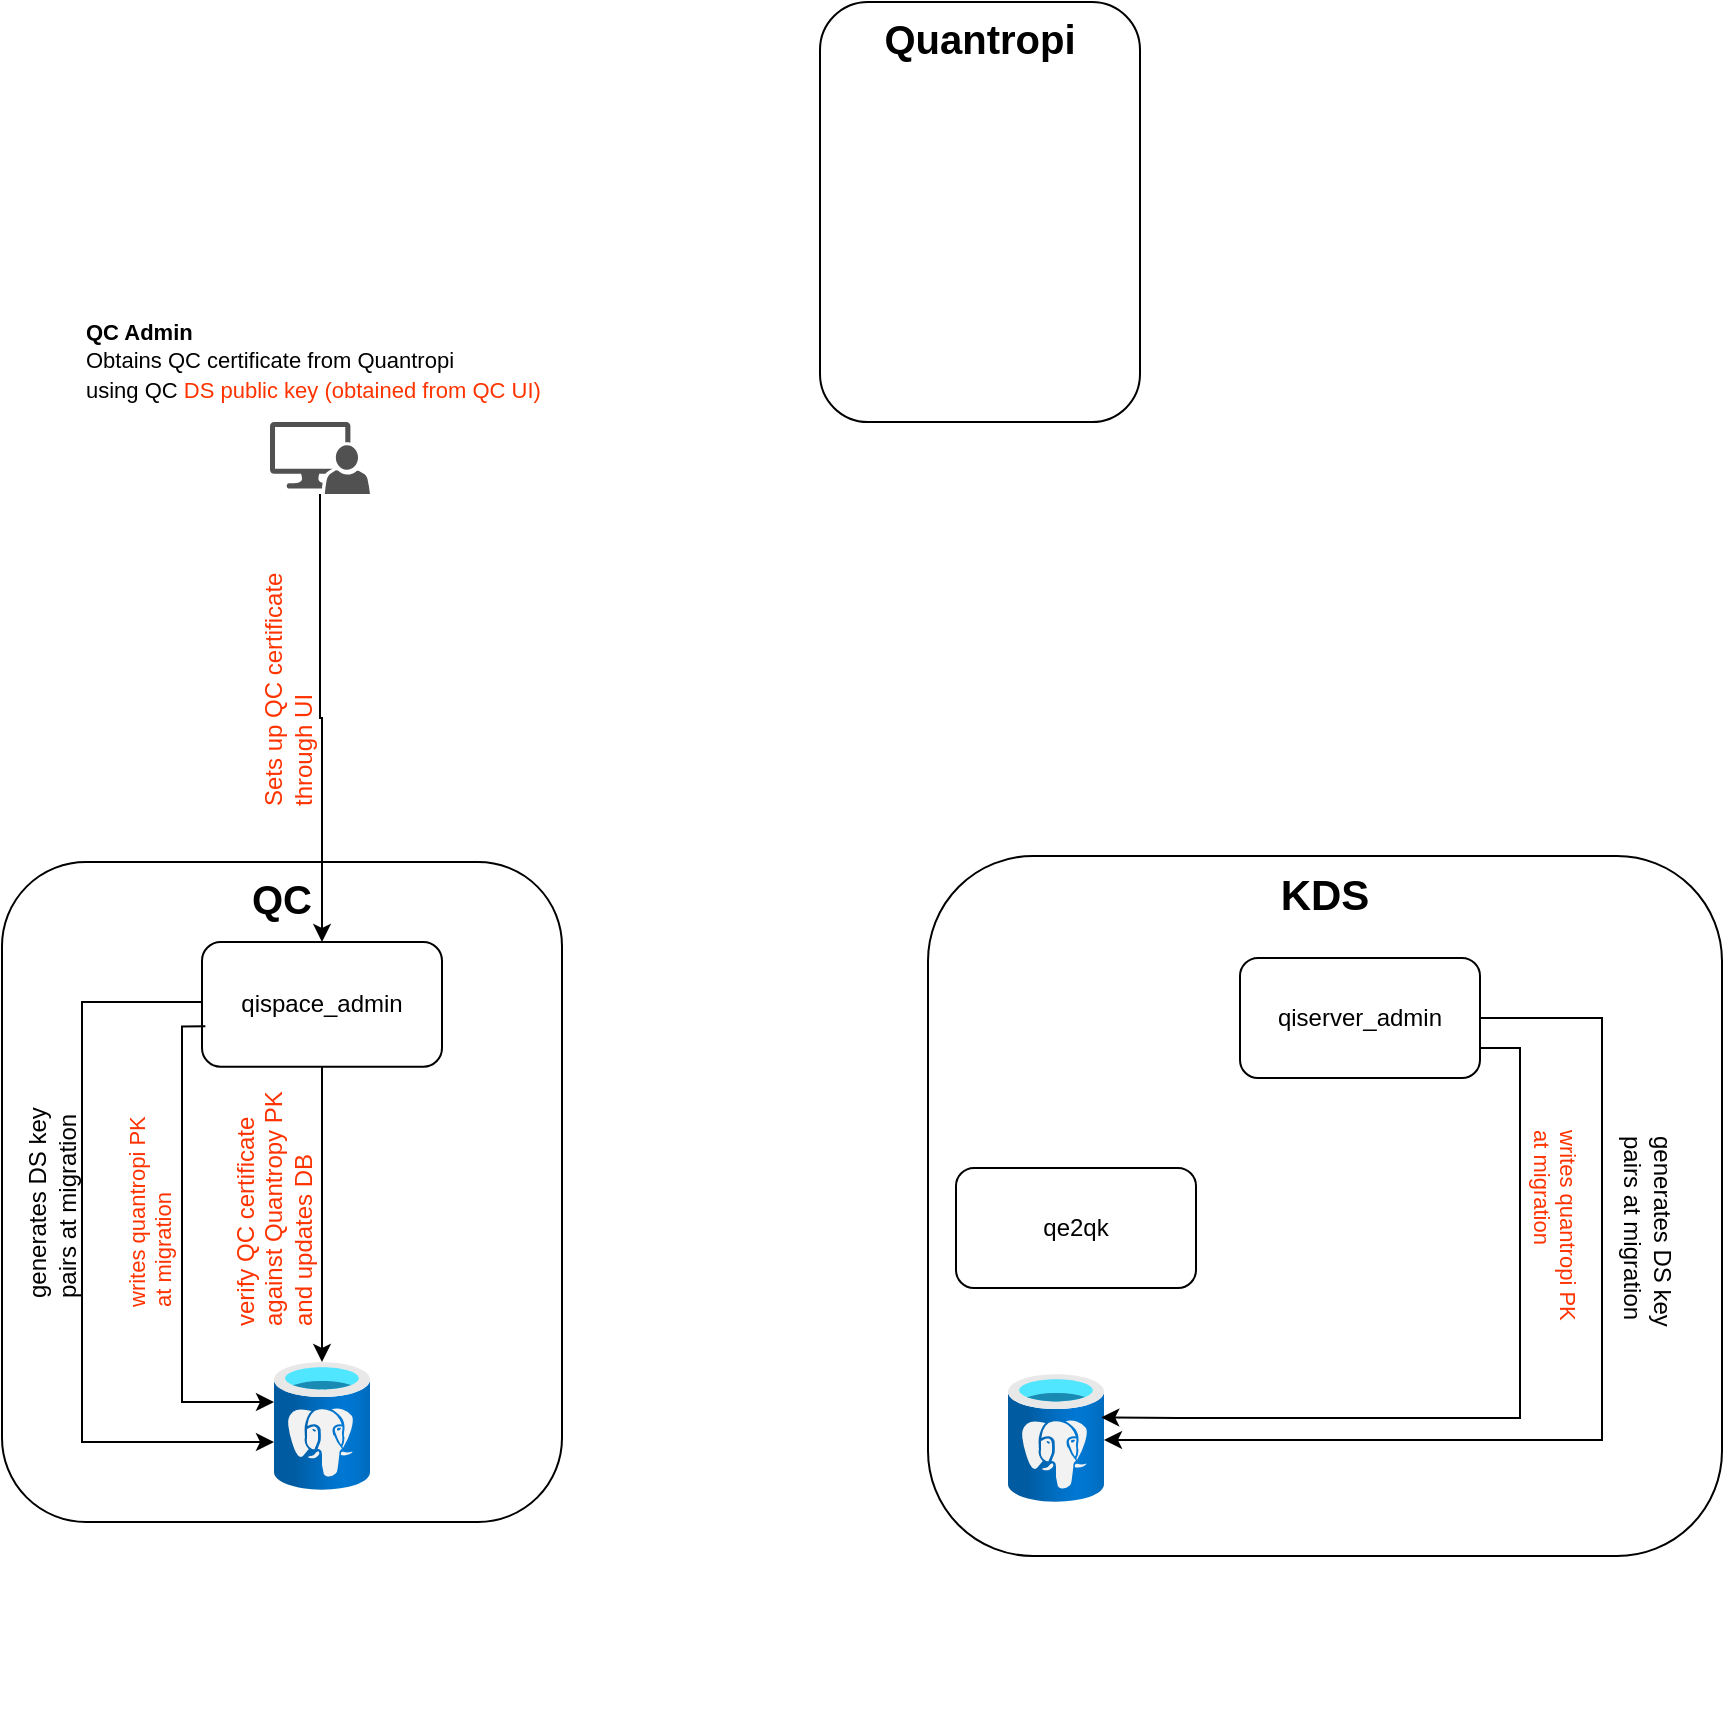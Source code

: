 <mxfile version="24.7.17">
  <diagram name="Page-1" id="JdUeqftF3ewd7vPqp3t6">
    <mxGraphModel dx="1522" dy="1190" grid="0" gridSize="10" guides="1" tooltips="1" connect="1" arrows="1" fold="1" page="1" pageScale="1" pageWidth="850" pageHeight="1100" math="0" shadow="0">
      <root>
        <mxCell id="0" />
        <mxCell id="1" parent="0" />
        <mxCell id="tTESNeV0Gu1LoBYlUzwr-9" value="" style="group" parent="1" vertex="1" connectable="0">
          <mxGeometry x="80" y="326" width="266" height="434" as="geometry" />
        </mxCell>
        <mxCell id="tTESNeV0Gu1LoBYlUzwr-5" value="&lt;b&gt;&lt;font style=&quot;font-size: 20px;&quot;&gt;QC&lt;/font&gt;&lt;/b&gt;" style="rounded=1;whiteSpace=wrap;html=1;align=center;verticalAlign=top;" parent="tTESNeV0Gu1LoBYlUzwr-9" vertex="1">
          <mxGeometry x="-79" y="104" width="280" height="330" as="geometry" />
        </mxCell>
        <mxCell id="tTESNeV0Gu1LoBYlUzwr-17" style="edgeStyle=orthogonalEdgeStyle;rounded=0;orthogonalLoop=1;jettySize=auto;html=1;exitX=0;exitY=0.5;exitDx=0;exitDy=0;" parent="tTESNeV0Gu1LoBYlUzwr-9" source="tTESNeV0Gu1LoBYlUzwr-1" target="tTESNeV0Gu1LoBYlUzwr-4" edge="1">
          <mxGeometry relative="1" as="geometry">
            <Array as="points">
              <mxPoint x="21" y="174" />
              <mxPoint x="-39" y="174" />
              <mxPoint x="-39" y="394" />
            </Array>
          </mxGeometry>
        </mxCell>
        <mxCell id="tTESNeV0Gu1LoBYlUzwr-1" value="qispace_admin" style="rounded=1;whiteSpace=wrap;html=1;" parent="tTESNeV0Gu1LoBYlUzwr-9" vertex="1">
          <mxGeometry x="21" y="144" width="120" height="62.38" as="geometry" />
        </mxCell>
        <mxCell id="tTESNeV0Gu1LoBYlUzwr-4" value="" style="image;aspect=fixed;html=1;points=[];align=center;fontSize=12;image=img/lib/azure2/databases/Azure_Database_PostgreSQL_Server.svg;" parent="tTESNeV0Gu1LoBYlUzwr-9" vertex="1">
          <mxGeometry x="57" y="353.997" width="48" height="64" as="geometry" />
        </mxCell>
        <mxCell id="tTESNeV0Gu1LoBYlUzwr-19" style="edgeStyle=orthogonalEdgeStyle;rounded=0;orthogonalLoop=1;jettySize=auto;html=1;exitX=0.014;exitY=0.676;exitDx=0;exitDy=0;exitPerimeter=0;fontColor=#FF3300;" parent="tTESNeV0Gu1LoBYlUzwr-9" source="tTESNeV0Gu1LoBYlUzwr-1" target="tTESNeV0Gu1LoBYlUzwr-4" edge="1">
          <mxGeometry relative="1" as="geometry">
            <mxPoint x="31" y="171" as="sourcePoint" />
            <mxPoint x="67" y="326" as="targetPoint" />
            <Array as="points">
              <mxPoint x="11" y="186" />
              <mxPoint x="11" y="374" />
            </Array>
          </mxGeometry>
        </mxCell>
        <mxCell id="tTESNeV0Gu1LoBYlUzwr-18" value="generates DS key pairs at migration" style="text;html=1;align=left;verticalAlign=middle;whiteSpace=wrap;rounded=0;rotation=-90;" parent="tTESNeV0Gu1LoBYlUzwr-9" vertex="1">
          <mxGeometry x="-109" y="254" width="110" height="30" as="geometry" />
        </mxCell>
        <mxCell id="tTESNeV0Gu1LoBYlUzwr-31" value="Sets up QC certificate through UI" style="text;html=1;align=left;verticalAlign=middle;whiteSpace=wrap;rounded=0;rotation=-90;fontColor=#FF3300;" parent="tTESNeV0Gu1LoBYlUzwr-9" vertex="1">
          <mxGeometry width="127" height="30" as="geometry" />
        </mxCell>
        <mxCell id="tTESNeV0Gu1LoBYlUzwr-32" style="edgeStyle=orthogonalEdgeStyle;rounded=0;orthogonalLoop=1;jettySize=auto;html=1;exitX=0.5;exitY=1;exitDx=0;exitDy=0;" parent="tTESNeV0Gu1LoBYlUzwr-9" source="tTESNeV0Gu1LoBYlUzwr-1" target="tTESNeV0Gu1LoBYlUzwr-4" edge="1">
          <mxGeometry relative="1" as="geometry">
            <mxPoint x="90" y="-70" as="sourcePoint" />
            <mxPoint x="91" y="154" as="targetPoint" />
          </mxGeometry>
        </mxCell>
        <mxCell id="tTESNeV0Gu1LoBYlUzwr-33" value="verify QC certificate against Quantropy PK and updates DB" style="text;html=1;align=left;verticalAlign=middle;whiteSpace=wrap;rounded=0;rotation=-90;fontColor=#FF3300;" parent="tTESNeV0Gu1LoBYlUzwr-9" vertex="1">
          <mxGeometry x="-7" y="252" width="127" height="46" as="geometry" />
        </mxCell>
        <mxCell id="tTESNeV0Gu1LoBYlUzwr-10" value="" style="group" parent="1" vertex="1" connectable="0">
          <mxGeometry x="464" y="427" width="397" height="430" as="geometry" />
        </mxCell>
        <mxCell id="tTESNeV0Gu1LoBYlUzwr-11" value="&lt;b&gt;&lt;font style=&quot;font-size: 21px;&quot;&gt;KDS&lt;/font&gt;&lt;/b&gt;" style="rounded=1;whiteSpace=wrap;html=1;align=center;verticalAlign=top;" parent="tTESNeV0Gu1LoBYlUzwr-10" vertex="1">
          <mxGeometry width="397" height="350" as="geometry" />
        </mxCell>
        <mxCell id="tTESNeV0Gu1LoBYlUzwr-12" value="qiserver_admin" style="rounded=1;whiteSpace=wrap;html=1;" parent="tTESNeV0Gu1LoBYlUzwr-10" vertex="1">
          <mxGeometry x="156" y="51" width="120" height="60" as="geometry" />
        </mxCell>
        <mxCell id="tTESNeV0Gu1LoBYlUzwr-13" value="" style="image;aspect=fixed;html=1;points=[];align=center;fontSize=12;image=img/lib/azure2/databases/Azure_Database_PostgreSQL_Server.svg;" parent="tTESNeV0Gu1LoBYlUzwr-10" vertex="1">
          <mxGeometry x="40" y="259" width="48" height="64" as="geometry" />
        </mxCell>
        <mxCell id="tTESNeV0Gu1LoBYlUzwr-14" value="qe2qk" style="rounded=1;whiteSpace=wrap;html=1;" parent="tTESNeV0Gu1LoBYlUzwr-10" vertex="1">
          <mxGeometry x="14" y="156" width="120" height="60" as="geometry" />
        </mxCell>
        <mxCell id="tTESNeV0Gu1LoBYlUzwr-35" style="edgeStyle=orthogonalEdgeStyle;rounded=0;orthogonalLoop=1;jettySize=auto;html=1;exitX=1;exitY=0.5;exitDx=0;exitDy=0;" parent="tTESNeV0Gu1LoBYlUzwr-10" source="tTESNeV0Gu1LoBYlUzwr-12" target="tTESNeV0Gu1LoBYlUzwr-13" edge="1">
          <mxGeometry relative="1" as="geometry">
            <mxPoint x="286" y="157" as="sourcePoint" />
            <mxPoint x="322" y="376" as="targetPoint" />
            <Array as="points">
              <mxPoint x="337" y="81" />
              <mxPoint x="337" y="292" />
            </Array>
          </mxGeometry>
        </mxCell>
        <mxCell id="tTESNeV0Gu1LoBYlUzwr-34" value="generates DS key pairs at migration" style="text;html=1;align=left;verticalAlign=middle;whiteSpace=wrap;rounded=0;rotation=90;" parent="tTESNeV0Gu1LoBYlUzwr-10" vertex="1">
          <mxGeometry x="305" y="178" width="110" height="30" as="geometry" />
        </mxCell>
        <mxCell id="tTESNeV0Gu1LoBYlUzwr-36" style="edgeStyle=orthogonalEdgeStyle;rounded=0;orthogonalLoop=1;jettySize=auto;html=1;exitX=1;exitY=0.75;exitDx=0;exitDy=0;entryX=0.971;entryY=0.339;entryDx=0;entryDy=0;entryPerimeter=0;" parent="tTESNeV0Gu1LoBYlUzwr-10" source="tTESNeV0Gu1LoBYlUzwr-12" target="tTESNeV0Gu1LoBYlUzwr-13" edge="1">
          <mxGeometry relative="1" as="geometry">
            <mxPoint x="286" y="91" as="sourcePoint" />
            <mxPoint x="108" y="302" as="targetPoint" />
            <Array as="points">
              <mxPoint x="296" y="96" />
              <mxPoint x="296" y="281" />
              <mxPoint x="125" y="281" />
            </Array>
          </mxGeometry>
        </mxCell>
        <mxCell id="tTESNeV0Gu1LoBYlUzwr-37" value="&lt;span style=&quot;font-size: 11px; text-wrap: nowrap; background-color: rgb(255, 255, 255);&quot;&gt;writes quantropi PK&lt;/span&gt;&lt;div style=&quot;font-size: 11px; text-wrap: nowrap;&quot;&gt;at migration&lt;/div&gt;" style="text;html=1;align=left;verticalAlign=middle;whiteSpace=wrap;rounded=0;rotation=90;fontColor=#FF3300;" parent="tTESNeV0Gu1LoBYlUzwr-10" vertex="1">
          <mxGeometry x="263" y="171" width="103" height="30" as="geometry" />
        </mxCell>
        <mxCell id="tTESNeV0Gu1LoBYlUzwr-16" value="&lt;b&gt;&lt;font style=&quot;font-size: 20px;&quot;&gt;Quantropi&lt;/font&gt;&lt;/b&gt;" style="rounded=1;whiteSpace=wrap;html=1;align=center;verticalAlign=top;" parent="1" vertex="1">
          <mxGeometry x="410" width="160" height="210" as="geometry" />
        </mxCell>
        <mxCell id="tTESNeV0Gu1LoBYlUzwr-24" style="edgeStyle=orthogonalEdgeStyle;rounded=0;orthogonalLoop=1;jettySize=auto;html=1;" parent="1" source="tTESNeV0Gu1LoBYlUzwr-23" target="tTESNeV0Gu1LoBYlUzwr-1" edge="1">
          <mxGeometry relative="1" as="geometry" />
        </mxCell>
        <mxCell id="tTESNeV0Gu1LoBYlUzwr-29" value="&lt;span style=&quot;font-size: 11px; text-wrap: nowrap; background-color: rgb(255, 255, 255);&quot;&gt;&lt;b&gt;QC Admin&lt;/b&gt;&lt;/span&gt;&lt;div style=&quot;&quot;&gt;&lt;span style=&quot;font-size: 11px; text-wrap: nowrap; background-color: rgb(255, 255, 255);&quot;&gt;Obtains QC certificate from Quantropi&lt;/span&gt;&lt;/div&gt;&lt;div style=&quot;&quot;&gt;&lt;span style=&quot;font-size: 11px; text-wrap: nowrap; background-color: rgb(255, 255, 255);&quot;&gt;using QC &lt;font color=&quot;#ff3300&quot;&gt;DS public key (obtained from QC UI)&lt;/font&gt;&lt;/span&gt;&lt;/div&gt;" style="text;html=1;align=left;verticalAlign=middle;whiteSpace=wrap;rounded=0;rotation=0;" parent="1" vertex="1">
          <mxGeometry x="41" y="153" width="238" height="51" as="geometry" />
        </mxCell>
        <mxCell id="tTESNeV0Gu1LoBYlUzwr-23" value="" style="sketch=0;pointerEvents=1;shadow=0;dashed=0;html=1;strokeColor=none;labelPosition=center;verticalLabelPosition=bottom;verticalAlign=top;align=center;fillColor=#515151;shape=mxgraph.mscae.system_center.admin_console" parent="1" vertex="1">
          <mxGeometry x="135" y="210" width="50" height="36" as="geometry" />
        </mxCell>
        <mxCell id="tTESNeV0Gu1LoBYlUzwr-21" value="&lt;span style=&quot;font-size: 11px; text-wrap: nowrap; background-color: rgb(255, 255, 255);&quot;&gt;writes quantropi PK&lt;/span&gt;&lt;div style=&quot;font-size: 11px; text-wrap: nowrap;&quot;&gt;at migration&lt;/div&gt;" style="text;html=1;align=left;verticalAlign=middle;whiteSpace=wrap;rounded=0;rotation=-90;fontColor=#FF3300;" parent="1" vertex="1">
          <mxGeometry x="20.5" y="586" width="107" height="30" as="geometry" />
        </mxCell>
      </root>
    </mxGraphModel>
  </diagram>
</mxfile>
